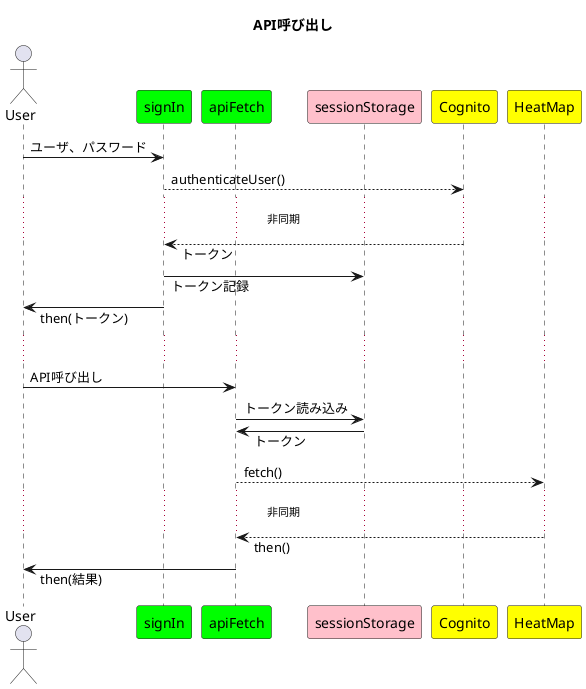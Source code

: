 @startuml operation

title API呼び出し

skinparam responseMessageBelowArrow true

actor User as user
participant signIn order 10 #Lime
participant apiFetch order 10 #Lime
participant sessionStorage order 50 #pink
participant Cognito order 50 #Yellow
participant HeatMap order 50 #Yellow

user->signIn: ユーザ、パスワード
signIn-->Cognito: authenticateUser()
... 非同期 ...
signIn<--Cognito: トークン
sessionStorage<-signIn: トークン記録
user<-signIn: then(トークン)

...

user->apiFetch: API呼び出し
apiFetch->sessionStorage: トークン読み込み
apiFetch<-sessionStorage: トークン
apiFetch-->HeatMap: fetch()
... 非同期 ...
apiFetch<--HeatMap: then()
user<-apiFetch: then(結果)


@enduml
